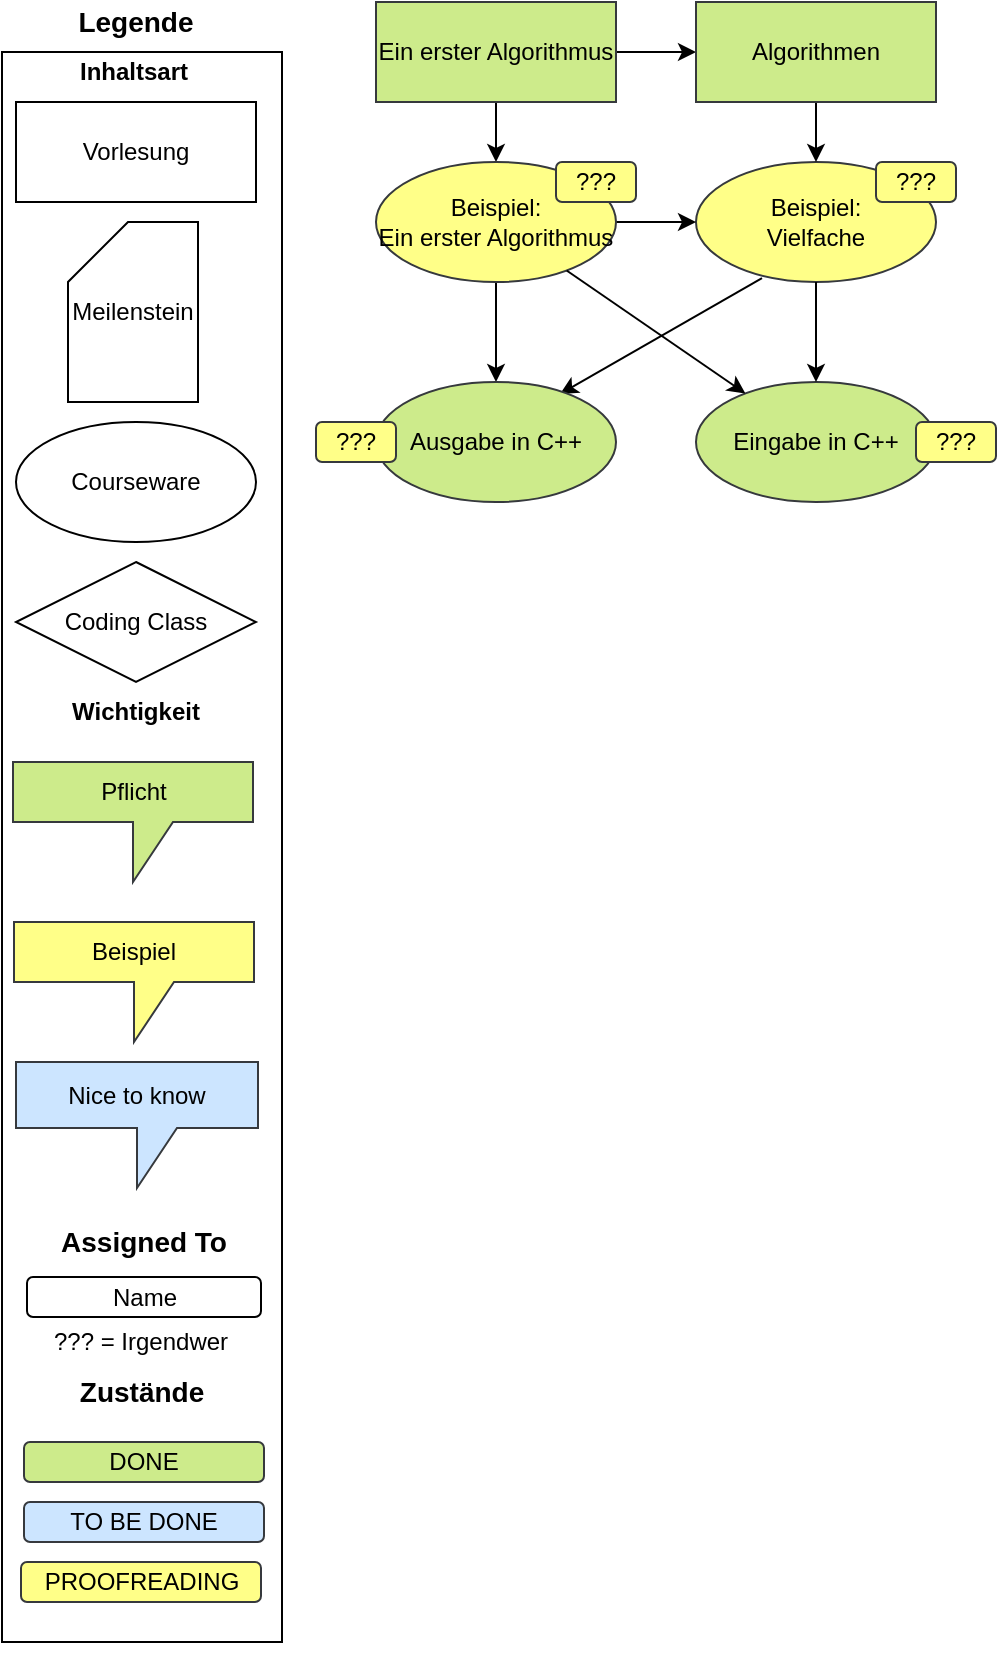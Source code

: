 <mxfile version="12.1.0" type="github" pages="1"><diagram id="Wyt8yrSQ3RSMpkzc1AXA" name="Page-1"><mxGraphModel dx="2048" dy="1023" grid="1" gridSize="10" guides="1" tooltips="1" connect="1" arrows="1" fold="1" page="1" pageScale="1" pageWidth="4681" pageHeight="3300" math="0" shadow="0"><root><mxCell id="0"/><mxCell id="1" style="" parent="0"/><mxCell id="2e9VviOoSvJhzy74QU0r-17" value="" style="rounded=0;whiteSpace=wrap;html=1;fillColor=none;" parent="1" vertex="1"><mxGeometry x="13" y="65" width="140" height="795" as="geometry"/></mxCell><mxCell id="YNsSI02lV_WkkaifhmP2-2" value="Coding Class" style="rhombus;whiteSpace=wrap;html=1;" parent="1" vertex="1"><mxGeometry x="20" y="320" width="120" height="60" as="geometry"/></mxCell><mxCell id="2e9VviOoSvJhzy74QU0r-11" style="edgeStyle=none;rounded=0;comic=0;jumpStyle=none;orthogonalLoop=1;jettySize=auto;html=1;exitX=0.275;exitY=0.967;exitDx=0;exitDy=0;entryX=0.767;entryY=0.1;entryDx=0;entryDy=0;entryPerimeter=0;strokeColor=#000000;exitPerimeter=0;" parent="1" source="YNsSI02lV_WkkaifhmP2-5" target="2e9VviOoSvJhzy74QU0r-6" edge="1"><mxGeometry relative="1" as="geometry"/></mxCell><mxCell id="YNsSI02lV_WkkaifhmP2-5" value="Beispiel:&lt;br&gt;Vielfache" style="ellipse;whiteSpace=wrap;html=1;fillColor=#ffff88;strokeColor=#36393d;" parent="1" vertex="1"><mxGeometry x="360" y="120" width="120" height="60" as="geometry"/></mxCell><mxCell id="YNsSI02lV_WkkaifhmP2-6" value="Meilenstein" style="shape=card;whiteSpace=wrap;html=1;" parent="1" vertex="1"><mxGeometry x="46" y="150" width="65" height="90" as="geometry"/></mxCell><mxCell id="YNsSI02lV_WkkaifhmP2-10" value="Name" style="rounded=1;whiteSpace=wrap;html=1;" parent="1" vertex="1"><mxGeometry x="25.5" y="677.5" width="117" height="20" as="geometry"/></mxCell><mxCell id="YNsSI02lV_WkkaifhmP2-11" value="Vorlesung" style="rounded=0;whiteSpace=wrap;html=1;" parent="1" vertex="1"><mxGeometry x="20" y="90" width="120" height="50" as="geometry"/></mxCell><mxCell id="YNsSI02lV_WkkaifhmP2-14" value="DONE" style="rounded=1;whiteSpace=wrap;html=1;fillColor=#cdeb8b;strokeColor=#36393d;" parent="1" vertex="1"><mxGeometry x="24" y="760" width="120" height="20" as="geometry"/></mxCell><mxCell id="YNsSI02lV_WkkaifhmP2-15" value="TO BE DONE" style="rounded=1;whiteSpace=wrap;html=1;fillColor=#cce5ff;strokeColor=#36393d;" parent="1" vertex="1"><mxGeometry x="24" y="790" width="120" height="20" as="geometry"/></mxCell><mxCell id="YNsSI02lV_WkkaifhmP2-16" value="PROOFREADING" style="rounded=1;whiteSpace=wrap;html=1;fillColor=#ffff88;strokeColor=#36393d;" parent="1" vertex="1"><mxGeometry x="22.5" y="820" width="120" height="20" as="geometry"/></mxCell><mxCell id="YNsSI02lV_WkkaifhmP2-20" style="edgeStyle=orthogonalEdgeStyle;rounded=0;orthogonalLoop=1;jettySize=auto;html=1;exitX=0.5;exitY=1;exitDx=0;exitDy=0;entryX=0.5;entryY=0;entryDx=0;entryDy=0;jumpStyle=arc;comic=0;" parent="1" source="YNsSI02lV_WkkaifhmP2-17" target="YNsSI02lV_WkkaifhmP2-18" edge="1"><mxGeometry relative="1" as="geometry"/></mxCell><mxCell id="YNsSI02lV_WkkaifhmP2-23" style="edgeStyle=orthogonalEdgeStyle;rounded=0;orthogonalLoop=1;jettySize=auto;html=1;exitX=1;exitY=0.5;exitDx=0;exitDy=0;entryX=0;entryY=0.5;entryDx=0;entryDy=0;" parent="1" source="YNsSI02lV_WkkaifhmP2-17" target="YNsSI02lV_WkkaifhmP2-21" edge="1"><mxGeometry relative="1" as="geometry"/></mxCell><mxCell id="YNsSI02lV_WkkaifhmP2-17" value="Ein erster Algorithmus" style="rounded=0;whiteSpace=wrap;html=1;fillColor=#cdeb8b;strokeColor=#36393d;" parent="1" vertex="1"><mxGeometry x="200" y="40" width="120" height="50" as="geometry"/></mxCell><mxCell id="2e9VviOoSvJhzy74QU0r-10" style="rounded=0;comic=0;jumpStyle=none;orthogonalLoop=1;jettySize=auto;html=1;exitX=0.5;exitY=1;exitDx=0;exitDy=0;strokeColor=#000000;" parent="1" source="YNsSI02lV_WkkaifhmP2-18" target="2e9VviOoSvJhzy74QU0r-6" edge="1"><mxGeometry relative="1" as="geometry"/></mxCell><mxCell id="2e9VviOoSvJhzy74QU0r-15" style="edgeStyle=none;rounded=0;comic=0;jumpStyle=none;orthogonalLoop=1;jettySize=auto;html=1;exitX=1;exitY=0.5;exitDx=0;exitDy=0;entryX=0;entryY=0.5;entryDx=0;entryDy=0;strokeColor=#000000;fillColor=#f8cecc;" parent="1" source="YNsSI02lV_WkkaifhmP2-18" target="YNsSI02lV_WkkaifhmP2-5" edge="1"><mxGeometry relative="1" as="geometry"/></mxCell><mxCell id="YNsSI02lV_WkkaifhmP2-18" value="Beispiel:&lt;br&gt;Ein erster Algorithmus" style="ellipse;whiteSpace=wrap;html=1;fillColor=#ffff88;strokeColor=#36393d;" parent="1" vertex="1"><mxGeometry x="200" y="120" width="120" height="60" as="geometry"/></mxCell><mxCell id="B_I8aT1JAoUhAAaeeT8g-25" style="edgeStyle=none;rounded=0;orthogonalLoop=1;jettySize=auto;html=1;exitX=0.5;exitY=1;exitDx=0;exitDy=0;entryX=0.5;entryY=0;entryDx=0;entryDy=0;" edge="1" parent="1" source="YNsSI02lV_WkkaifhmP2-21" target="YNsSI02lV_WkkaifhmP2-5"><mxGeometry relative="1" as="geometry"/></mxCell><mxCell id="YNsSI02lV_WkkaifhmP2-21" value="Algorithmen" style="rounded=0;whiteSpace=wrap;html=1;fillColor=#cdeb8b;strokeColor=#36393d;" parent="1" vertex="1"><mxGeometry x="360" y="40" width="120" height="50" as="geometry"/></mxCell><mxCell id="2e9VviOoSvJhzy74QU0r-6" value="Ausgabe in C++" style="ellipse;whiteSpace=wrap;html=1;fillColor=#cdeb8b;strokeColor=#36393d;" parent="1" vertex="1"><mxGeometry x="200" y="230" width="120" height="60" as="geometry"/></mxCell><mxCell id="2e9VviOoSvJhzy74QU0r-12" value="Courseware" style="ellipse;whiteSpace=wrap;html=1;" parent="1" vertex="1"><mxGeometry x="20" y="250" width="120" height="60" as="geometry"/></mxCell><mxCell id="2e9VviOoSvJhzy74QU0r-18" value="&lt;b&gt;&lt;font style=&quot;font-size: 14px&quot;&gt;Legende&lt;/font&gt;&lt;/b&gt;" style="text;html=1;strokeColor=none;fillColor=none;align=center;verticalAlign=middle;whiteSpace=wrap;rounded=0;" parent="1" vertex="1"><mxGeometry x="50" y="40" width="60" height="20" as="geometry"/></mxCell><mxCell id="2e9VviOoSvJhzy74QU0r-19" value="&lt;b&gt;&lt;font style=&quot;font-size: 14px&quot;&gt;Zustände&lt;/font&gt;&lt;/b&gt;" style="text;html=1;strokeColor=none;fillColor=none;align=center;verticalAlign=middle;whiteSpace=wrap;rounded=0;" parent="1" vertex="1"><mxGeometry x="52.5" y="725" width="60" height="20" as="geometry"/></mxCell><mxCell id="2e9VviOoSvJhzy74QU0r-21" value="&lt;b&gt;&lt;font style=&quot;font-size: 14px&quot;&gt;Assigned To&lt;/font&gt;&lt;/b&gt;" style="text;html=1;strokeColor=none;fillColor=none;align=center;verticalAlign=middle;whiteSpace=wrap;rounded=0;" parent="1" vertex="1"><mxGeometry x="24" y="650" width="120" height="20" as="geometry"/></mxCell><mxCell id="2e9VviOoSvJhzy74QU0r-28" value="??? = Irgendwer" style="text;html=1;strokeColor=none;fillColor=none;align=center;verticalAlign=middle;whiteSpace=wrap;rounded=0;" parent="1" vertex="1"><mxGeometry x="24" y="700" width="117" height="20" as="geometry"/></mxCell><mxCell id="Tgc2R-9lb7ekBUgRPGqR-1" value="&lt;b&gt;Wichtigkeit&lt;/b&gt;" style="text;html=1;strokeColor=none;fillColor=none;align=center;verticalAlign=middle;whiteSpace=wrap;rounded=0;" parent="1" vertex="1"><mxGeometry x="50" y="385" width="60" height="20" as="geometry"/></mxCell><mxCell id="oYj94LS83K9F-aLHHSQ7-1" value="Pflicht" style="shape=callout;whiteSpace=wrap;html=1;perimeter=calloutPerimeter;fillColor=#cdeb8b;strokeColor=#36393d;" vertex="1" parent="1"><mxGeometry x="18.5" y="420" width="120" height="60" as="geometry"/></mxCell><mxCell id="oYj94LS83K9F-aLHHSQ7-2" value="Beispiel" style="shape=callout;whiteSpace=wrap;html=1;perimeter=calloutPerimeter;fillColor=#ffff88;strokeColor=#36393d;" vertex="1" parent="1"><mxGeometry x="19" y="500" width="120" height="60" as="geometry"/></mxCell><mxCell id="oYj94LS83K9F-aLHHSQ7-5" value="Nice to know" style="shape=callout;whiteSpace=wrap;html=1;perimeter=calloutPerimeter;fillColor=#cce5ff;strokeColor=#36393d;" vertex="1" parent="1"><mxGeometry x="20" y="570" width="121" height="63" as="geometry"/></mxCell><mxCell id="oYj94LS83K9F-aLHHSQ7-6" value="&lt;b&gt;Inhaltsart&lt;/b&gt;" style="text;html=1;strokeColor=none;fillColor=none;align=center;verticalAlign=middle;whiteSpace=wrap;rounded=0;" vertex="1" parent="1"><mxGeometry x="58.5" y="65" width="40" height="20" as="geometry"/></mxCell><mxCell id="B_I8aT1JAoUhAAaeeT8g-4" value="Eingabe in C++" style="ellipse;whiteSpace=wrap;html=1;fillColor=#cdeb8b;strokeColor=#36393d;" vertex="1" parent="1"><mxGeometry x="360" y="230" width="120" height="60" as="geometry"/></mxCell><mxCell id="B_I8aT1JAoUhAAaeeT8g-5" style="edgeStyle=orthogonalEdgeStyle;rounded=0;orthogonalLoop=1;jettySize=auto;html=1;exitX=0.5;exitY=1;exitDx=0;exitDy=0;" edge="1" parent="1" source="B_I8aT1JAoUhAAaeeT8g-4" target="B_I8aT1JAoUhAAaeeT8g-4"><mxGeometry relative="1" as="geometry"/></mxCell><mxCell id="B_I8aT1JAoUhAAaeeT8g-13" style="edgeStyle=none;rounded=0;orthogonalLoop=1;jettySize=auto;html=1;" edge="1" parent="1" source="YNsSI02lV_WkkaifhmP2-5" target="B_I8aT1JAoUhAAaeeT8g-4"><mxGeometry relative="1" as="geometry"><mxPoint x="420" y="182" as="sourcePoint"/><mxPoint x="420" y="230" as="targetPoint"/></mxGeometry></mxCell><mxCell id="B_I8aT1JAoUhAAaeeT8g-14" style="rounded=0;orthogonalLoop=1;jettySize=auto;html=1;" edge="1" parent="1" source="YNsSI02lV_WkkaifhmP2-18" target="B_I8aT1JAoUhAAaeeT8g-4"><mxGeometry relative="1" as="geometry"><mxPoint x="260" y="180" as="sourcePoint"/><mxPoint x="377.574" y="238.787" as="targetPoint"/></mxGeometry></mxCell><mxCell id="B_I8aT1JAoUhAAaeeT8g-22" style="edgeStyle=none;rounded=0;orthogonalLoop=1;jettySize=auto;html=1;exitX=0.5;exitY=1;exitDx=0;exitDy=0;" edge="1" parent="1" source="2e9VviOoSvJhzy74QU0r-17" target="2e9VviOoSvJhzy74QU0r-17"><mxGeometry relative="1" as="geometry"/></mxCell><mxCell id="FTDDd-owseV0-7RKEGn8-1" value="Assigned" style="" parent="0"/><mxCell id="FTDDd-owseV0-7RKEGn8-4" value="&lt;div&gt;???&lt;/div&gt;" style="rounded=1;whiteSpace=wrap;html=1;fillColor=#ffff88;strokeColor=#36393d;" parent="FTDDd-owseV0-7RKEGn8-1" vertex="1"><mxGeometry x="450" y="120" width="40" height="20" as="geometry"/></mxCell><mxCell id="Srz_F0b2qAnOa-qPsFeJ-2" value="???" style="rounded=1;whiteSpace=wrap;html=1;fillColor=#ffff88;strokeColor=#36393d;" parent="FTDDd-owseV0-7RKEGn8-1" vertex="1"><mxGeometry x="170" y="250" width="40" height="20" as="geometry"/></mxCell><mxCell id="Srz_F0b2qAnOa-qPsFeJ-3" value="???" style="rounded=1;whiteSpace=wrap;html=1;fillColor=#ffff88;strokeColor=#36393d;" parent="FTDDd-owseV0-7RKEGn8-1" vertex="1"><mxGeometry x="290" y="120" width="40" height="20" as="geometry"/></mxCell><mxCell id="B_I8aT1JAoUhAAaeeT8g-8" value="???" style="rounded=1;whiteSpace=wrap;html=1;fillColor=#ffff88;strokeColor=#36393d;" vertex="1" parent="FTDDd-owseV0-7RKEGn8-1"><mxGeometry x="470" y="250" width="40" height="20" as="geometry"/></mxCell></root></mxGraphModel></diagram></mxfile>